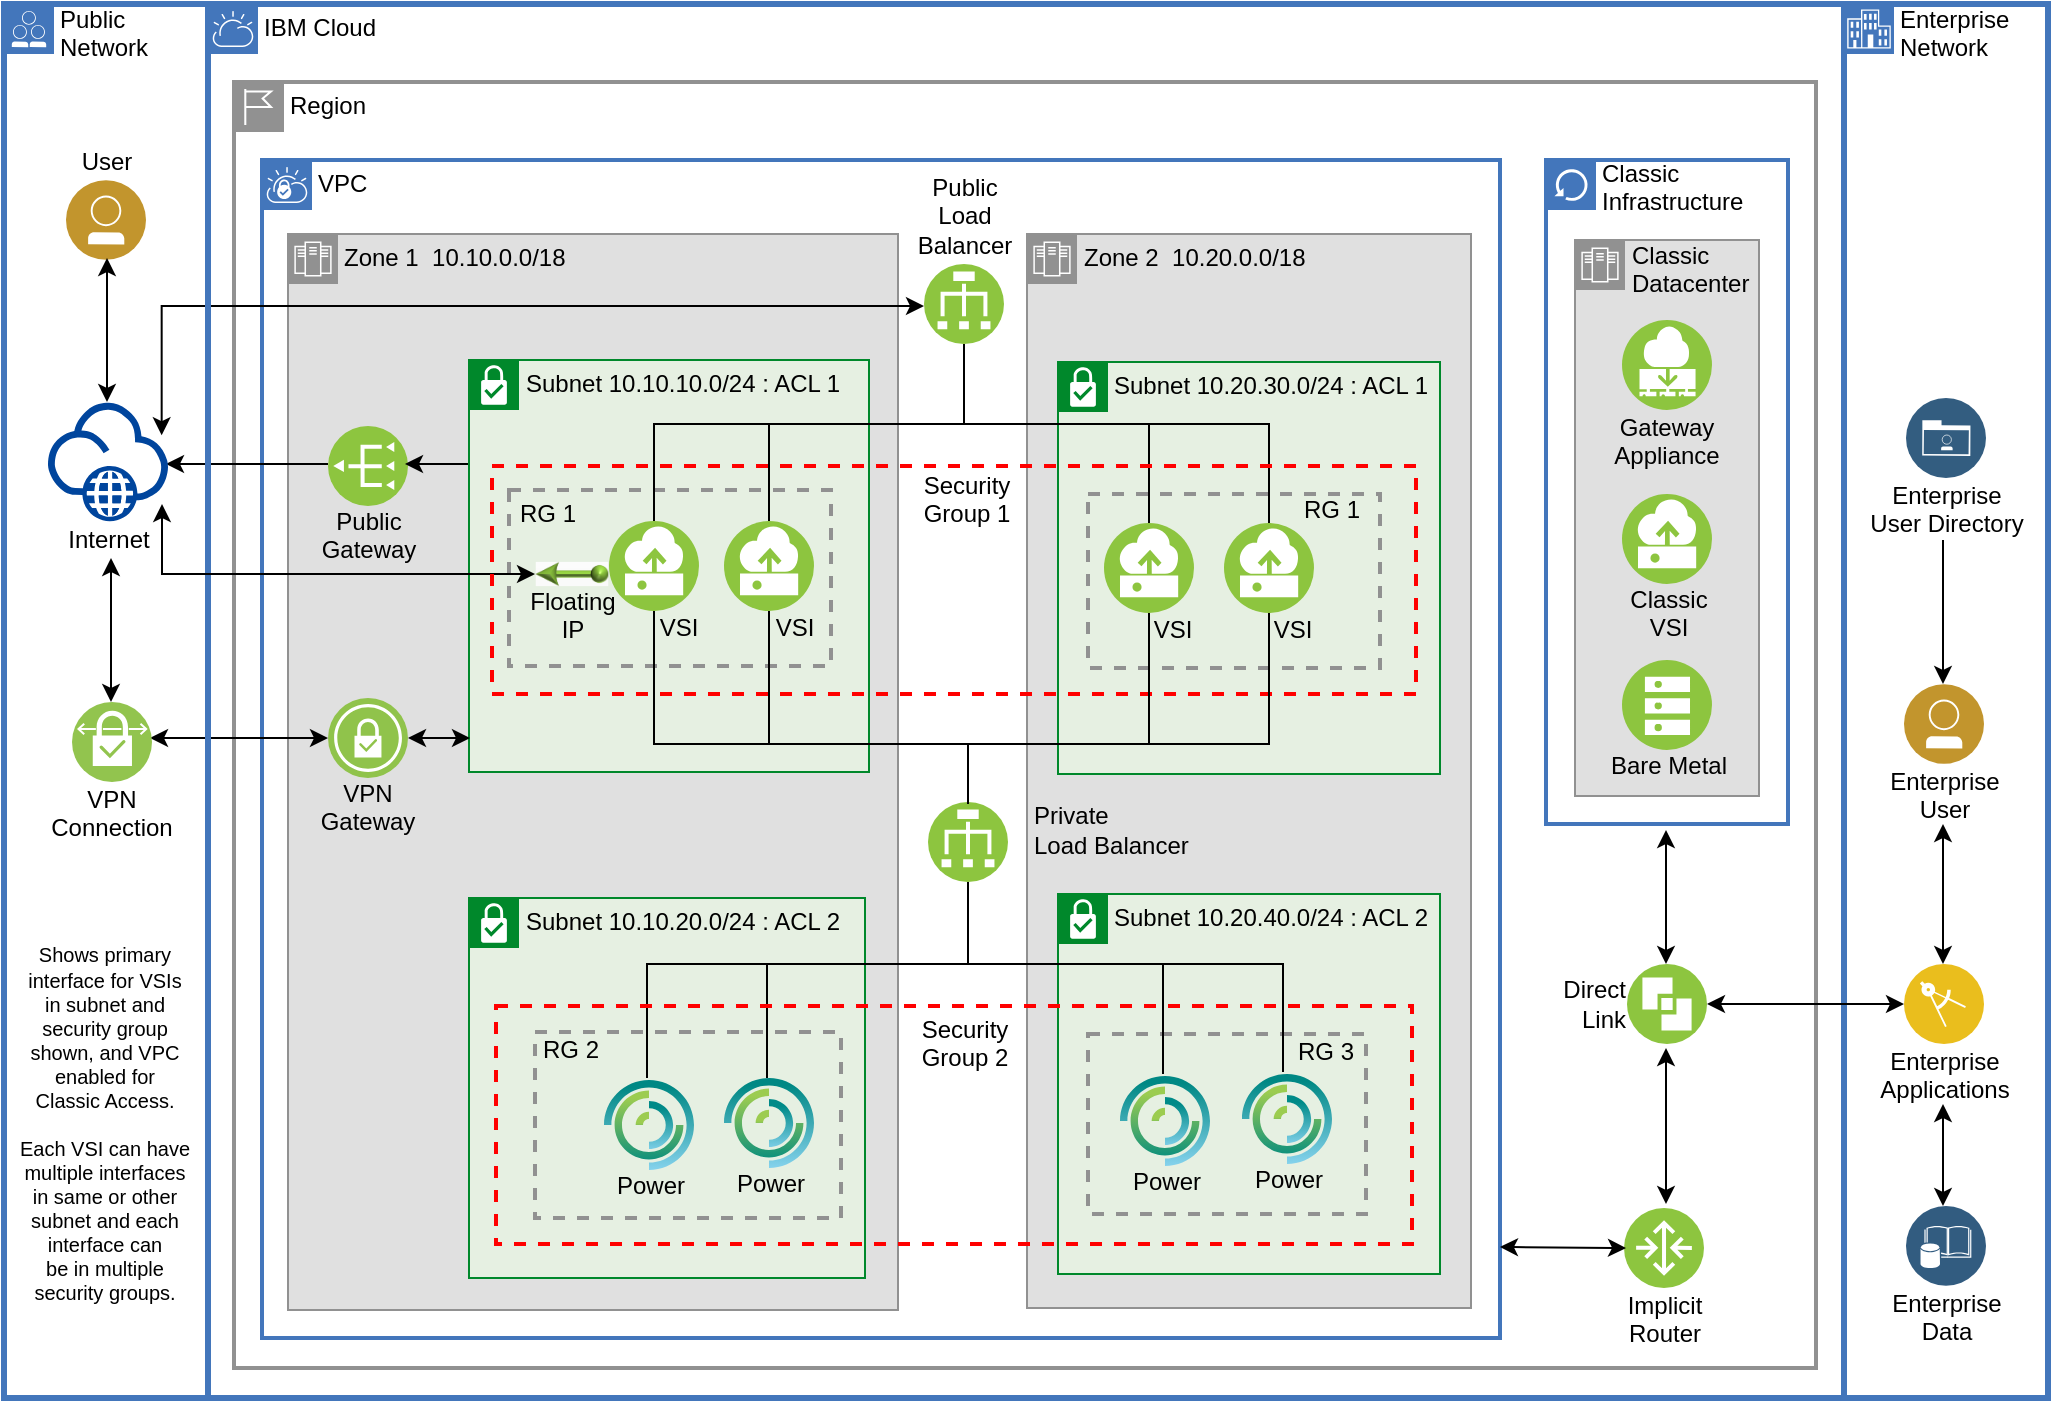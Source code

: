 <mxfile version="12.6.5" type="device"><diagram id="gla63Dk0FSsQ5Y3dld1r" name="Page-1"><mxGraphModel dx="786" dy="-337" grid="1" gridSize="10" guides="1" tooltips="1" connect="1" arrows="1" fold="1" page="1" pageScale="1" pageWidth="1169" pageHeight="827" math="0" shadow="0"><root><mxCell id="0"/><mxCell id="1" parent="0"/><mxCell id="bTNue8S2Y31426Qi5J3i-1" value="IBM Cloud" style="shape=mxgraph.ibm.box;prType=cloud;fontStyle=0;verticalAlign=top;align=left;spacingLeft=32;spacingTop=4;fillColor=none;rounded=0;whiteSpace=wrap;html=1;strokeColor=#4376BB;strokeWidth=3;dashed=0;container=1;spacing=-4;collapsible=0;" parent="1" vertex="1"><mxGeometry x="190" y="910" width="818" height="697" as="geometry"/></mxCell><mxCell id="bTNue8S2Y31426Qi5J3i-2" value="Region" style="shape=mxgraph.ibm.box;prType=region;fontStyle=0;verticalAlign=top;align=left;spacingLeft=32;spacingTop=4;fillColor=none;rounded=0;whiteSpace=wrap;html=1;strokeColor=#919191;strokeWidth=2;dashed=0;container=1;spacing=-4;collapsible=0;" parent="bTNue8S2Y31426Qi5J3i-1" vertex="1"><mxGeometry x="13" y="39" width="791" height="643" as="geometry"/></mxCell><mxCell id="C-B6inx4KxPN2ot2ONpx-19" value="Classic Infrastructure" style="shape=mxgraph.ibm.box;prType=classic;fontStyle=0;verticalAlign=top;align=left;spacingLeft=32;spacingTop=-1;fillColor=none;rounded=0;whiteSpace=wrap;html=1;strokeColor=#4376BB;strokeWidth=2;dashed=0;container=1;spacing=-4;collapsible=0;labelBackgroundColor=none;fontColor=#000000;" parent="bTNue8S2Y31426Qi5J3i-2" vertex="1"><mxGeometry x="656" y="39" width="121" height="332" as="geometry"/></mxCell><mxCell id="C-B6inx4KxPN2ot2ONpx-20" value="Classic Datacenter" style="shape=mxgraph.ibm.box;prType=zone;fontStyle=0;verticalAlign=top;align=left;spacingLeft=32;spacingTop=0;fillColor=#E0E0E0;rounded=0;whiteSpace=wrap;html=1;strokeColor=#919191;strokeWidth=1;dashed=0;container=1;spacing=-4;collapsible=0;labelBackgroundColor=none;fontColor=#000000;" parent="C-B6inx4KxPN2ot2ONpx-19" vertex="1"><mxGeometry x="14.5" y="40" width="92" height="278" as="geometry"/></mxCell><mxCell id="C-B6inx4KxPN2ot2ONpx-21" value="&lt;div&gt;Classic&lt;/div&gt;&lt;div&gt;VSI&lt;/div&gt;" style="aspect=fixed;perimeter=ellipsePerimeter;html=1;align=center;shadow=0;dashed=0;image;image=img/lib/ibm/vpc/Instance.svg;dashPattern=1 1;fontColor=#000000;fontSize=12;labelPosition=center;verticalLabelPosition=bottom;verticalAlign=top;imageBackground=none;labelBackgroundColor=none;spacingTop=-6;" parent="C-B6inx4KxPN2ot2ONpx-20" vertex="1"><mxGeometry x="23.5" y="127" width="45" height="45" as="geometry"/></mxCell><mxCell id="C-B6inx4KxPN2ot2ONpx-22" value="Bare Metal" style="aspect=fixed;perimeter=ellipsePerimeter;html=1;align=center;shadow=0;dashed=0;image;image=img/lib/ibm/vpc/BareMetalServer.svg;dashPattern=1 1;fontColor=#000000;fontSize=12;labelPosition=center;verticalLabelPosition=bottom;verticalAlign=top;imageBackground=none;labelBackgroundColor=none;spacingTop=-6;" parent="C-B6inx4KxPN2ot2ONpx-20" vertex="1"><mxGeometry x="23.5" y="210" width="45" height="45" as="geometry"/></mxCell><mxCell id="C-B6inx4KxPN2ot2ONpx-23" value="Gateway&#xA;Appliance&#xA;" style="shape=image;verticalLabelPosition=bottom;labelBackgroundColor=none;verticalAlign=top;aspect=fixed;imageAspect=0;image=img/lib/ibm/vpc/GatewayAppliance.svg;labelPosition=center;align=center;spacingTop=-5;" parent="C-B6inx4KxPN2ot2ONpx-20" vertex="1"><mxGeometry x="23.5" y="40" width="45" height="45" as="geometry"/></mxCell><mxCell id="bTNue8S2Y31426Qi5J3i-3" value="VPC" style="shape=mxgraph.ibm.box;prType=vpc;fontStyle=0;verticalAlign=top;align=left;spacingLeft=32;spacingTop=4;fillColor=none;rounded=0;whiteSpace=wrap;html=1;strokeColor=#4376BB;strokeWidth=2;dashed=0;container=1;spacing=-4;collapsible=0;" parent="bTNue8S2Y31426Qi5J3i-2" vertex="1"><mxGeometry x="14" y="39" width="619" height="589" as="geometry"/></mxCell><mxCell id="bTNue8S2Y31426Qi5J3i-5" value="Zone 2&amp;nbsp; 10.20.0.0/18" style="shape=mxgraph.ibm.box;prType=zone;fontStyle=0;verticalAlign=top;align=left;spacingLeft=32;spacingTop=4;fillColor=#E0E0E0;rounded=0;whiteSpace=wrap;html=1;strokeColor=#919191;strokeWidth=1;dashed=0;container=1;spacing=-4;collapsible=0;" parent="bTNue8S2Y31426Qi5J3i-3" vertex="1"><mxGeometry x="382.5" y="37" width="222" height="537" as="geometry"/></mxCell><mxCell id="bTNue8S2Y31426Qi5J3i-9" value="Subnet 10.20.40.0/24 : ACL 2" style="shape=mxgraph.ibm.box;prType=subnet;fontStyle=0;verticalAlign=top;align=left;spacingLeft=32;spacingTop=4;fillColor=#E6F0E2;rounded=0;whiteSpace=wrap;html=1;strokeColor=#00882B;strokeWidth=1;dashed=0;container=1;spacing=-4;collapsible=0;" parent="bTNue8S2Y31426Qi5J3i-5" vertex="1"><mxGeometry x="15.5" y="330" width="191" height="190" as="geometry"/></mxCell><mxCell id="C-B6inx4KxPN2ot2ONpx-112" value="&lt;div&gt;RG 3&lt;/div&gt;" style="fontStyle=0;verticalAlign=top;align=center;spacingTop=-5;fillColor=none;rounded=0;whiteSpace=wrap;html=1;strokeColor=#919191;strokeWidth=2;dashed=1;container=1;collapsible=0;spacingLeft=99;" parent="bTNue8S2Y31426Qi5J3i-9" vertex="1"><mxGeometry x="15" y="70" width="139" height="90" as="geometry"/></mxCell><mxCell id="bTNue8S2Y31426Qi5J3i-8" value="Subnet 10.20.30.0/24 : ACL 1" style="shape=mxgraph.ibm.box;prType=subnet;fontStyle=0;verticalAlign=top;align=left;spacingLeft=32;spacingTop=4;fillColor=#E6F0E2;rounded=0;whiteSpace=wrap;html=1;strokeColor=#00882B;strokeWidth=1;dashed=0;container=1;spacing=-4;collapsible=0;" parent="bTNue8S2Y31426Qi5J3i-5" vertex="1"><mxGeometry x="15.5" y="64" width="191" height="206" as="geometry"/></mxCell><mxCell id="C-B6inx4KxPN2ot2ONpx-5" value="VSI" style="aspect=fixed;perimeter=ellipsePerimeter;html=1;align=center;shadow=0;dashed=0;image;image=img/lib/ibm/vpc/Instance.svg;dashPattern=1 1;fontColor=#000000;fontSize=12;labelPosition=center;verticalLabelPosition=bottom;verticalAlign=top;imageBackground=none;labelBackgroundColor=none;spacingTop=-6;spacingLeft=23;" parent="bTNue8S2Y31426Qi5J3i-8" vertex="1"><mxGeometry x="23" y="80.5" width="45" height="45" as="geometry"/></mxCell><mxCell id="C-B6inx4KxPN2ot2ONpx-6" value="VSI" style="aspect=fixed;perimeter=ellipsePerimeter;html=1;align=center;shadow=0;dashed=0;image;image=img/lib/ibm/vpc/Instance.svg;dashPattern=1 1;fontColor=#000000;fontSize=12;labelPosition=center;verticalLabelPosition=bottom;verticalAlign=top;imageBackground=none;labelBackgroundColor=none;spacingTop=-6;spacingLeft=23;" parent="bTNue8S2Y31426Qi5J3i-8" vertex="1"><mxGeometry x="83" y="80.5" width="45" height="45" as="geometry"/></mxCell><mxCell id="C-B6inx4KxPN2ot2ONpx-110" value="RG 1" style="fontStyle=0;verticalAlign=top;align=center;spacingTop=-6;fillColor=none;rounded=0;whiteSpace=wrap;html=1;strokeColor=#919191;strokeWidth=2;dashed=1;container=1;collapsible=0;spacingLeft=98;spacingBottom=0;" parent="bTNue8S2Y31426Qi5J3i-8" vertex="1"><mxGeometry x="15" y="66" width="146" height="87" as="geometry"/></mxCell><mxCell id="C-B6inx4KxPN2ot2ONpx-17" value="&lt;div&gt;Public &lt;br&gt;&lt;/div&gt;&lt;div&gt;Load &lt;br&gt;&lt;/div&gt;&lt;div&gt;Balancer&lt;/div&gt;" style="aspect=fixed;perimeter=ellipsePerimeter;html=1;align=center;shadow=0;dashed=0;image;image=img/lib/ibm/vpc/LoadBalancer.svg;labelPosition=center;verticalLabelPosition=top;verticalAlign=bottom;fontSize=12;spacingLeft=-1;labelBackgroundColor=none;" parent="bTNue8S2Y31426Qi5J3i-3" vertex="1"><mxGeometry x="331" y="52" width="40" height="40" as="geometry"/></mxCell><mxCell id="C-B6inx4KxPN2ot2ONpx-18" value="&lt;div&gt;Private &lt;br&gt;&lt;/div&gt;&lt;div&gt;Load Balancer&lt;/div&gt;" style="aspect=fixed;perimeter=ellipsePerimeter;html=1;align=left;shadow=0;dashed=0;image;image=img/lib/ibm/vpc/LoadBalancer.svg;labelPosition=right;verticalLabelPosition=middle;verticalAlign=middle;fontSize=12;spacingBottom=22;spacingTop=9;labelBackgroundColor=none;spacingLeft=11;" parent="bTNue8S2Y31426Qi5J3i-3" vertex="1"><mxGeometry x="333" y="321" width="40" height="40" as="geometry"/></mxCell><mxCell id="bTNue8S2Y31426Qi5J3i-4" value="Zone 1&amp;nbsp; 10.10.0.0/18" style="shape=mxgraph.ibm.box;prType=zone;fontStyle=0;verticalAlign=top;align=left;spacingLeft=32;spacingTop=4;fillColor=#E0E0E0;rounded=0;whiteSpace=wrap;html=1;strokeColor=#919191;strokeWidth=1;dashed=0;container=1;spacing=-4;collapsible=0;" parent="bTNue8S2Y31426Qi5J3i-3" vertex="1"><mxGeometry x="13" y="37" width="305" height="538" as="geometry"/></mxCell><mxCell id="bTNue8S2Y31426Qi5J3i-7" value="Subnet 10.10.20.0/24 : ACL 2" style="shape=mxgraph.ibm.box;prType=subnet;fontStyle=0;verticalAlign=top;align=left;spacingLeft=32;spacingTop=4;fillColor=#E6F0E2;rounded=0;whiteSpace=wrap;html=1;strokeColor=#00882B;strokeWidth=1;dashed=0;container=1;spacing=-4;collapsible=0;" parent="bTNue8S2Y31426Qi5J3i-4" vertex="1"><mxGeometry x="90.5" y="332" width="198" height="190" as="geometry"/></mxCell><mxCell id="C-B6inx4KxPN2ot2ONpx-111" value="RG 2" style="fontStyle=0;verticalAlign=top;align=center;spacingTop=-5;fillColor=none;rounded=0;whiteSpace=wrap;html=1;strokeColor=#919191;strokeWidth=2;dashed=1;container=1;collapsible=0;spacingLeft=-118;" parent="bTNue8S2Y31426Qi5J3i-7" vertex="1"><mxGeometry x="33" y="67" width="153" height="93" as="geometry"/></mxCell><mxCell id="C-B6inx4KxPN2ot2ONpx-9" value="&lt;div&gt;Public &lt;br&gt;&lt;/div&gt;&lt;div&gt;Gateway&lt;/div&gt;" style="aspect=fixed;perimeter=ellipsePerimeter;html=1;align=center;shadow=0;dashed=0;image;image=img/lib/ibm/vpc/PublicGateway.svg;fontColor=#000000;labelPosition=center;verticalLabelPosition=bottom;verticalAlign=top;fontSize=12;flipH=1;labelBackgroundColor=none;spacingTop=-6;" parent="bTNue8S2Y31426Qi5J3i-4" vertex="1"><mxGeometry x="20" y="96" width="40" height="40" as="geometry"/></mxCell><mxCell id="C-B6inx4KxPN2ot2ONpx-16" value="VPN &#xA;Gateway" style="shape=image;verticalLabelPosition=bottom;verticalAlign=top;aspect=fixed;image=img/lib/ibm/vpc/VPNGateway.svg;fontColor=#000000;labelPosition=center;align=center;fontSize=12;spacingTop=-6;" parent="bTNue8S2Y31426Qi5J3i-4" vertex="1"><mxGeometry x="20" y="232" width="40" height="40" as="geometry"/></mxCell><mxCell id="bTNue8S2Y31426Qi5J3i-6" value="Subnet 10.10.10.0/24 : ACL 1" style="shape=mxgraph.ibm.box;prType=subnet;fontStyle=0;verticalAlign=top;align=left;spacingLeft=32;spacingTop=4;fillColor=#E6F0E2;rounded=0;whiteSpace=wrap;html=1;strokeColor=#00882B;strokeWidth=1;dashed=0;container=1;spacing=-4;collapsible=0;" parent="bTNue8S2Y31426Qi5J3i-4" vertex="1"><mxGeometry x="90.5" y="63" width="200" height="206" as="geometry"/></mxCell><mxCell id="C-B6inx4KxPN2ot2ONpx-7" value="VSI" style="aspect=fixed;perimeter=ellipsePerimeter;html=1;align=center;shadow=0;dashed=0;image;image=img/lib/ibm/vpc/Instance.svg;dashPattern=1 1;fontColor=#000000;fontSize=12;labelPosition=center;verticalLabelPosition=bottom;verticalAlign=top;imageBackground=none;labelBackgroundColor=none;spacingTop=-6;spacingLeft=23;" parent="bTNue8S2Y31426Qi5J3i-6" vertex="1"><mxGeometry x="70" y="80.5" width="45" height="45" as="geometry"/></mxCell><mxCell id="C-B6inx4KxPN2ot2ONpx-8" value="VSI" style="aspect=fixed;perimeter=ellipsePerimeter;html=1;align=center;shadow=0;dashed=0;image;image=img/lib/ibm/vpc/Instance.svg;dashPattern=1 1;fontColor=#000000;fontSize=12;labelPosition=center;verticalLabelPosition=bottom;verticalAlign=top;imageBackground=none;labelBackgroundColor=none;spacingTop=-6;spacingLeft=24;" parent="bTNue8S2Y31426Qi5J3i-6" vertex="1"><mxGeometry x="127.5" y="80.5" width="45" height="45" as="geometry"/></mxCell><mxCell id="C-B6inx4KxPN2ot2ONpx-24" value="&lt;div&gt;Floating &lt;br&gt;&lt;/div&gt;&lt;div&gt;IP&lt;/div&gt;" style="aspect=fixed;perimeter=ellipsePerimeter;html=1;align=center;shadow=0;dashed=0;image;image=img/lib/ibm/vpc/FloatingIP.svg;fontColor=#000000;labelPosition=center;verticalLabelPosition=bottom;verticalAlign=top;fontSize=12;spacingLeft=-1;spacingTop=-19;spacingBottom=-20;rotation=0;textDirection=rtl;flipH=0;flipV=1;direction=west;labelBackgroundColor=none;" parent="bTNue8S2Y31426Qi5J3i-6" vertex="1"><mxGeometry x="33" y="88.5" width="37" height="37" as="geometry"/></mxCell><mxCell id="C-B6inx4KxPN2ot2ONpx-50" value="" style="html=1;labelBackgroundColor=#ffffff;endArrow=classic;endFill=1;endSize=6;jettySize=auto;orthogonalLoop=1;strokeWidth=1;fontSize=14;" parent="bTNue8S2Y31426Qi5J3i-6" edge="1"><mxGeometry width="60" height="60" relative="1" as="geometry"><mxPoint x="-0.5" y="52" as="sourcePoint"/><mxPoint x="-32" y="52" as="targetPoint"/></mxGeometry></mxCell><mxCell id="C-B6inx4KxPN2ot2ONpx-107" value="RG 1" style="fontStyle=0;verticalAlign=top;align=center;spacingTop=-2;fillColor=none;rounded=0;whiteSpace=wrap;html=1;strokeColor=#919191;strokeWidth=2;dashed=1;container=1;collapsible=0;spacingLeft=-123;" parent="bTNue8S2Y31426Qi5J3i-6" vertex="1"><mxGeometry x="20" y="65" width="161" height="88" as="geometry"/></mxCell><mxCell id="C-B6inx4KxPN2ot2ONpx-52" value="" style="html=1;labelBackgroundColor=#ffffff;startArrow=classic;startFill=1;startSize=6;endArrow=classic;endFill=1;endSize=6;jettySize=auto;orthogonalLoop=1;strokeWidth=1;fontSize=14;" parent="bTNue8S2Y31426Qi5J3i-4" edge="1"><mxGeometry width="60" height="60" relative="1" as="geometry"><mxPoint x="60" y="252" as="sourcePoint"/><mxPoint x="91" y="252" as="targetPoint"/></mxGeometry></mxCell><mxCell id="C-B6inx4KxPN2ot2ONpx-56" value="" style="edgeStyle=elbowEdgeStyle;rounded=0;elbow=vertical;html=1;labelBackgroundColor=#ffffff;startArrow=classic;startFill=1;startSize=6;endArrow=classic;endFill=1;endSize=6;jettySize=auto;orthogonalLoop=1;strokeWidth=1;fontSize=14;exitX=1;exitY=0.25;exitDx=0;exitDy=0;" parent="bTNue8S2Y31426Qi5J3i-4" source="C-B6inx4KxPN2ot2ONpx-31" edge="1"><mxGeometry width="60" height="60" relative="1" as="geometry"><mxPoint x="260" y="96" as="sourcePoint"/><mxPoint x="318" y="36" as="targetPoint"/><Array as="points"><mxPoint x="130" y="36"/></Array></mxGeometry></mxCell><mxCell id="C-B6inx4KxPN2ot2ONpx-51" value="" style="html=1;labelBackgroundColor=#ffffff;endArrow=classic;endFill=1;endSize=6;jettySize=auto;orthogonalLoop=1;strokeWidth=1;fontSize=14;" parent="bTNue8S2Y31426Qi5J3i-3" edge="1"><mxGeometry width="60" height="60" relative="1" as="geometry"><mxPoint x="33" y="152" as="sourcePoint"/><mxPoint x="-48" y="152" as="targetPoint"/></mxGeometry></mxCell><mxCell id="C-B6inx4KxPN2ot2ONpx-53" value="" style="html=1;labelBackgroundColor=#ffffff;startArrow=classic;startFill=1;startSize=6;endArrow=classic;endFill=1;endSize=6;jettySize=auto;orthogonalLoop=1;strokeWidth=1;fontSize=14;" parent="bTNue8S2Y31426Qi5J3i-3" edge="1"><mxGeometry width="60" height="60" relative="1" as="geometry"><mxPoint x="-56" y="289" as="sourcePoint"/><mxPoint x="33" y="289" as="targetPoint"/></mxGeometry></mxCell><mxCell id="C-B6inx4KxPN2ot2ONpx-96" style="edgeStyle=orthogonalEdgeStyle;rounded=0;orthogonalLoop=1;jettySize=auto;html=1;exitX=0.5;exitY=0;exitDx=0;exitDy=0;endArrow=none;endFill=0;fontColor=#000000;" parent="bTNue8S2Y31426Qi5J3i-3" source="C-B6inx4KxPN2ot2ONpx-7" target="C-B6inx4KxPN2ot2ONpx-17" edge="1"><mxGeometry relative="1" as="geometry"><Array as="points"><mxPoint x="196" y="132"/><mxPoint x="351" y="132"/></Array></mxGeometry></mxCell><mxCell id="C-B6inx4KxPN2ot2ONpx-97" style="edgeStyle=orthogonalEdgeStyle;rounded=0;orthogonalLoop=1;jettySize=auto;html=1;exitX=0.5;exitY=0;exitDx=0;exitDy=0;entryX=0.5;entryY=1;entryDx=0;entryDy=0;endArrow=none;endFill=0;fontColor=#000000;" parent="bTNue8S2Y31426Qi5J3i-3" source="C-B6inx4KxPN2ot2ONpx-6" target="C-B6inx4KxPN2ot2ONpx-17" edge="1"><mxGeometry relative="1" as="geometry"><Array as="points"><mxPoint x="504" y="132"/><mxPoint x="351" y="132"/></Array></mxGeometry></mxCell><mxCell id="C-B6inx4KxPN2ot2ONpx-100" value="" style="edgeStyle=orthogonalEdgeStyle;rounded=0;orthogonalLoop=1;jettySize=auto;html=1;endArrow=none;endFill=0;fontColor=#000000;entryX=0.5;entryY=1;entryDx=0;entryDy=0;" parent="bTNue8S2Y31426Qi5J3i-3" source="C-B6inx4KxPN2ot2ONpx-8" target="C-B6inx4KxPN2ot2ONpx-17" edge="1"><mxGeometry relative="1" as="geometry"><mxPoint x="253.5" y="130" as="targetPoint"/><Array as="points"><mxPoint x="254" y="132"/><mxPoint x="351" y="132"/></Array></mxGeometry></mxCell><mxCell id="C-B6inx4KxPN2ot2ONpx-101" style="edgeStyle=orthogonalEdgeStyle;rounded=0;orthogonalLoop=1;jettySize=auto;html=1;exitX=0.5;exitY=0;exitDx=0;exitDy=0;endArrow=none;endFill=0;fontColor=#000000;" parent="bTNue8S2Y31426Qi5J3i-3" source="C-B6inx4KxPN2ot2ONpx-5" target="C-B6inx4KxPN2ot2ONpx-17" edge="1"><mxGeometry relative="1" as="geometry"><Array as="points"><mxPoint x="444" y="132"/><mxPoint x="351" y="132"/></Array></mxGeometry></mxCell><mxCell id="C-B6inx4KxPN2ot2ONpx-102" style="edgeStyle=orthogonalEdgeStyle;rounded=0;orthogonalLoop=1;jettySize=auto;html=1;exitX=0.5;exitY=0;exitDx=0;exitDy=0;endArrow=none;endFill=0;fontColor=#000000;" parent="bTNue8S2Y31426Qi5J3i-3" target="C-B6inx4KxPN2ot2ONpx-18" edge="1"><mxGeometry relative="1" as="geometry"><Array as="points"><mxPoint x="193" y="402"/><mxPoint x="353" y="402"/></Array><mxPoint x="192.5" y="459" as="sourcePoint"/></mxGeometry></mxCell><mxCell id="C-B6inx4KxPN2ot2ONpx-105" value="" style="edgeStyle=orthogonalEdgeStyle;rounded=0;orthogonalLoop=1;jettySize=auto;html=1;endArrow=none;endFill=0;fontColor=#000000;entryX=0.5;entryY=1;entryDx=0;entryDy=0;" parent="bTNue8S2Y31426Qi5J3i-3" target="C-B6inx4KxPN2ot2ONpx-18" edge="1"><mxGeometry relative="1" as="geometry"><mxPoint x="345.5" y="447" as="targetPoint"/><Array as="points"><mxPoint x="253" y="402"/><mxPoint x="353" y="402"/></Array><mxPoint x="252.5" y="459" as="sourcePoint"/></mxGeometry></mxCell><mxCell id="C-B6inx4KxPN2ot2ONpx-106" style="edgeStyle=orthogonalEdgeStyle;rounded=0;orthogonalLoop=1;jettySize=auto;html=1;exitX=0.5;exitY=0;exitDx=0;exitDy=0;entryX=0.5;entryY=1;entryDx=0;entryDy=0;endArrow=none;endFill=0;fontColor=#000000;" parent="bTNue8S2Y31426Qi5J3i-3" target="C-B6inx4KxPN2ot2ONpx-18" edge="1"><mxGeometry relative="1" as="geometry"><Array as="points"><mxPoint x="451" y="402"/><mxPoint x="353" y="402"/></Array><mxPoint x="450.5" y="457" as="sourcePoint"/></mxGeometry></mxCell><mxCell id="C-B6inx4KxPN2ot2ONpx-115" style="edgeStyle=orthogonalEdgeStyle;rounded=0;orthogonalLoop=1;jettySize=auto;html=1;exitX=0.5;exitY=1;exitDx=0;exitDy=0;entryX=0.5;entryY=0;entryDx=0;entryDy=0;endArrow=none;endFill=0;fontColor=#000000;" parent="bTNue8S2Y31426Qi5J3i-3" source="C-B6inx4KxPN2ot2ONpx-7" target="C-B6inx4KxPN2ot2ONpx-18" edge="1"><mxGeometry relative="1" as="geometry"><Array as="points"><mxPoint x="196" y="292"/><mxPoint x="353" y="292"/></Array></mxGeometry></mxCell><mxCell id="C-B6inx4KxPN2ot2ONpx-25" value="&lt;div&gt;Direct &lt;br&gt;&lt;/div&gt;&lt;div&gt;Link&lt;/div&gt;" style="aspect=fixed;perimeter=ellipsePerimeter;html=1;align=right;shadow=0;dashed=0;image;image=img/lib/ibm/vpc/DirectLink.svg;fontSize=12;labelPosition=left;verticalLabelPosition=middle;verticalAlign=middle;" parent="bTNue8S2Y31426Qi5J3i-2" vertex="1"><mxGeometry x="696.5" y="441" width="40" height="40" as="geometry"/></mxCell><mxCell id="C-B6inx4KxPN2ot2ONpx-28" value="&lt;div&gt;Implicit &lt;br&gt;&lt;/div&gt;&lt;div&gt;Router&lt;/div&gt;" style="aspect=fixed;perimeter=ellipsePerimeter;html=1;align=center;shadow=0;dashed=0;image;image=img/lib/ibm/vpc/Router.svg;spacingTop=-5;" parent="bTNue8S2Y31426Qi5J3i-2" vertex="1"><mxGeometry x="695" y="563" width="40" height="40" as="geometry"/></mxCell><mxCell id="C-B6inx4KxPN2ot2ONpx-63" value="" style="html=1;labelBackgroundColor=#ffffff;startArrow=classic;startFill=1;startSize=6;endArrow=classic;endFill=1;endSize=6;jettySize=auto;orthogonalLoop=1;strokeWidth=1;fontSize=14;" parent="bTNue8S2Y31426Qi5J3i-2" edge="1"><mxGeometry width="60" height="60" relative="1" as="geometry"><mxPoint x="716" y="441" as="sourcePoint"/><mxPoint x="716" y="374" as="targetPoint"/></mxGeometry></mxCell><mxCell id="C-B6inx4KxPN2ot2ONpx-65" value="" style="html=1;labelBackgroundColor=#ffffff;startArrow=classic;startFill=1;startSize=6;endArrow=classic;endFill=1;endSize=6;jettySize=auto;orthogonalLoop=1;strokeWidth=1;fontSize=14;" parent="bTNue8S2Y31426Qi5J3i-2" edge="1"><mxGeometry width="60" height="60" relative="1" as="geometry"><mxPoint x="716" y="561" as="sourcePoint"/><mxPoint x="716" y="483" as="targetPoint"/></mxGeometry></mxCell><mxCell id="C-B6inx4KxPN2ot2ONpx-93" value="" style="html=1;labelBackgroundColor=#ffffff;startArrow=classic;startFill=1;startSize=6;endArrow=classic;endFill=1;endSize=6;jettySize=auto;orthogonalLoop=1;strokeWidth=1;fontSize=14;exitX=1;exitY=0.5;exitDx=0;exitDy=0;" parent="bTNue8S2Y31426Qi5J3i-2" edge="1"><mxGeometry width="60" height="60" relative="1" as="geometry"><mxPoint x="633" y="582.5" as="sourcePoint"/><mxPoint x="696" y="583" as="targetPoint"/></mxGeometry></mxCell><mxCell id="C-B6inx4KxPN2ot2ONpx-40" value="&lt;div&gt;Public&lt;/div&gt;&lt;div&gt; Network&lt;/div&gt;" style="shape=mxgraph.ibm.box;prType=public;fontStyle=0;verticalAlign=top;align=left;spacingLeft=32;spacingTop=0;fillColor=none;rounded=0;whiteSpace=wrap;html=1;strokeColor=#4376BB;strokeWidth=3;dashed=0;container=1;spacing=-4;collapsible=0;labelBackgroundColor=none;fontColor=#000000;" parent="1" vertex="1"><mxGeometry x="88" y="910" width="102" height="697" as="geometry"/></mxCell><mxCell id="C-B6inx4KxPN2ot2ONpx-39" value="VPN&#xA;Connection&#xA;" style="shape=image;verticalLabelPosition=bottom;verticalAlign=top;aspect=fixed;image=img/lib/ibm/vpc/VPNConnection.svg;fontColor=#000000;labelPosition=center;align=center;fontSize=12;spacingTop=-5;" parent="C-B6inx4KxPN2ot2ONpx-40" vertex="1"><mxGeometry x="34" y="349" width="40" height="40" as="geometry"/></mxCell><mxCell id="C-B6inx4KxPN2ot2ONpx-36" value="User" style="aspect=fixed;perimeter=ellipsePerimeter;html=1;align=center;shadow=0;dashed=0;image;image=img/lib/ibm/users/user.svg;spacingTop=-5;labelPosition=center;verticalLabelPosition=top;verticalAlign=bottom;" parent="C-B6inx4KxPN2ot2ONpx-40" vertex="1"><mxGeometry x="31" y="88" width="40" height="40" as="geometry"/></mxCell><mxCell id="C-B6inx4KxPN2ot2ONpx-31" value="Internet" style="aspect=fixed;perimeter=ellipsePerimeter;html=1;align=center;shadow=0;dashed=0;image;image=img/lib/ibm/vpc/Internet.svg;labelPosition=center;verticalLabelPosition=bottom;verticalAlign=top;fontSize=12;spacingTop=-5;" parent="C-B6inx4KxPN2ot2ONpx-40" vertex="1"><mxGeometry x="22" y="199" width="60" height="60" as="geometry"/></mxCell><mxCell id="C-B6inx4KxPN2ot2ONpx-46" value="&lt;font style=&quot;font-size: 10px&quot;&gt;Shows primary &lt;br&gt;&lt;/font&gt;&lt;div style=&quot;font-size: 10px&quot;&gt;&lt;font style=&quot;font-size: 10px&quot;&gt;interface for VSIs &lt;br&gt;&lt;/font&gt;&lt;/div&gt;&lt;div style=&quot;font-size: 10px&quot;&gt;&lt;font style=&quot;font-size: 10px&quot;&gt;in subnet and &lt;br&gt;&lt;/font&gt;&lt;/div&gt;&lt;div style=&quot;font-size: 10px&quot;&gt;&lt;font style=&quot;font-size: 10px&quot;&gt;security group &lt;br&gt;&lt;/font&gt;&lt;/div&gt;&lt;div style=&quot;font-size: 10px&quot;&gt;&lt;font style=&quot;font-size: 10px&quot;&gt;shown, and VPC &lt;br&gt;&lt;/font&gt;&lt;/div&gt;&lt;div style=&quot;font-size: 10px&quot;&gt;&lt;font style=&quot;font-size: 10px&quot;&gt;enabled for &lt;br&gt;&lt;/font&gt;&lt;/div&gt;&lt;div style=&quot;font-size: 10px&quot;&gt;&lt;font style=&quot;font-size: 10px&quot;&gt;Classic Access.&lt;br&gt;&lt;/font&gt;&lt;/div&gt;&lt;div style=&quot;font-size: 10px&quot;&gt;&lt;font style=&quot;font-size: 10px&quot;&gt;&lt;br&gt;&lt;/font&gt;&lt;/div&gt;&lt;div style=&quot;font-size: 10px&quot;&gt;&lt;font style=&quot;font-size: 10px&quot;&gt;Each VSI can have&lt;/font&gt;&lt;/div&gt;&lt;div style=&quot;font-size: 10px&quot;&gt;&lt;font style=&quot;font-size: 10px&quot;&gt;multiple interfaces&lt;br&gt;&lt;/font&gt;&lt;/div&gt;&lt;div style=&quot;font-size: 10px&quot;&gt;&lt;font style=&quot;font-size: 10px&quot;&gt;in &lt;/font&gt;&lt;font style=&quot;font-size: 10px&quot;&gt;same or other &lt;br&gt;&lt;/font&gt;&lt;/div&gt;&lt;div style=&quot;font-size: 10px&quot;&gt;&lt;font style=&quot;font-size: 10px&quot;&gt;subnet and each &lt;br&gt;&lt;/font&gt;&lt;/div&gt;&lt;div style=&quot;font-size: 10px&quot;&gt;&lt;font style=&quot;font-size: 10px&quot;&gt;interface can&lt;/font&gt;&lt;/div&gt;&lt;div style=&quot;font-size: 10px&quot;&gt;&lt;font style=&quot;font-size: 10px&quot;&gt;be in multiple &lt;br&gt;&lt;/font&gt;&lt;/div&gt;&lt;div style=&quot;font-size: 10px&quot;&gt;&lt;font style=&quot;font-size: 10px&quot;&gt;security &lt;/font&gt;&lt;font style=&quot;font-size: 10px&quot;&gt;groups.&lt;/font&gt;&lt;/div&gt;&lt;div style=&quot;font-size: 10px&quot;&gt;&lt;font style=&quot;font-size: 10px&quot;&gt;&amp;nbsp; &lt;/font&gt;&lt;/div&gt;" style="text;html=1;resizable=0;autosize=1;align=center;verticalAlign=middle;points=[];fillColor=none;strokeColor=none;rounded=0;labelBackgroundColor=none;fontColor=#000000;" parent="C-B6inx4KxPN2ot2ONpx-40" vertex="1"><mxGeometry y="450" width="100" height="230" as="geometry"/></mxCell><mxCell id="C-B6inx4KxPN2ot2ONpx-57" value="" style="html=1;labelBackgroundColor=#ffffff;startArrow=classic;startFill=1;startSize=6;endArrow=classic;endFill=1;endSize=6;jettySize=auto;orthogonalLoop=1;strokeWidth=1;fontSize=14;" parent="C-B6inx4KxPN2ot2ONpx-40" edge="1"><mxGeometry width="60" height="60" relative="1" as="geometry"><mxPoint x="53.5" y="349" as="sourcePoint"/><mxPoint x="53.5" y="277" as="targetPoint"/></mxGeometry></mxCell><mxCell id="C-B6inx4KxPN2ot2ONpx-61" value="" style="html=1;labelBackgroundColor=#ffffff;startArrow=classic;startFill=1;startSize=6;endArrow=classic;endFill=1;endSize=6;jettySize=auto;orthogonalLoop=1;strokeWidth=1;fontSize=14;" parent="C-B6inx4KxPN2ot2ONpx-40" edge="1"><mxGeometry width="60" height="60" relative="1" as="geometry"><mxPoint x="51.5" y="199" as="sourcePoint"/><mxPoint x="51.5" y="127" as="targetPoint"/></mxGeometry></mxCell><mxCell id="C-B6inx4KxPN2ot2ONpx-42" value="Enterprise Network" style="shape=mxgraph.ibm.box;prType=enterprise;fontStyle=0;verticalAlign=top;align=left;spacingLeft=32;spacingTop=0;fillColor=none;rounded=0;whiteSpace=wrap;html=1;strokeColor=#4376BB;strokeWidth=3;dashed=0;container=1;spacing=-4;collapsible=0;labelBackgroundColor=none;fontColor=#000000;" parent="1" vertex="1"><mxGeometry x="1008" y="910" width="102" height="697" as="geometry"/></mxCell><mxCell id="C-B6inx4KxPN2ot2ONpx-41" value="&lt;div&gt;Enterprise&lt;/div&gt;&lt;div&gt;User Directory&lt;br&gt;&lt;/div&gt;" style="aspect=fixed;perimeter=ellipsePerimeter;html=1;align=center;shadow=0;dashed=0;image;image=img/lib/ibm/data/enterprise_user_directory.svg;fontColor=#000000;spacingTop=-5;" parent="C-B6inx4KxPN2ot2ONpx-42" vertex="1"><mxGeometry x="31" y="197" width="40" height="40" as="geometry"/></mxCell><mxCell id="C-B6inx4KxPN2ot2ONpx-43" value="&lt;div&gt;Enterprise&lt;/div&gt;&lt;div&gt;Applications&lt;br&gt;&lt;/div&gt;" style="aspect=fixed;perimeter=ellipsePerimeter;html=1;align=center;shadow=0;dashed=0;image;image=img/lib/ibm/applications/enterprise_applications.svg;spacingTop=-5;" parent="C-B6inx4KxPN2ot2ONpx-42" vertex="1"><mxGeometry x="30" y="480" width="40" height="40" as="geometry"/></mxCell><mxCell id="C-B6inx4KxPN2ot2ONpx-44" value="&lt;div&gt;Enterprise&lt;/div&gt;&lt;div&gt;User&lt;br&gt;&lt;/div&gt;" style="aspect=fixed;perimeter=ellipsePerimeter;html=1;align=center;shadow=0;dashed=0;image;image=img/lib/ibm/users/user.svg;spacingTop=-5;" parent="C-B6inx4KxPN2ot2ONpx-42" vertex="1"><mxGeometry x="30" y="340" width="40" height="40" as="geometry"/></mxCell><mxCell id="C-B6inx4KxPN2ot2ONpx-45" value="&lt;div&gt;Enterprise&lt;/div&gt;&lt;div&gt;Data&lt;br&gt;&lt;/div&gt;" style="aspect=fixed;perimeter=ellipsePerimeter;html=1;align=center;shadow=0;dashed=0;image;image=img/lib/ibm/data/enterprise_data.svg;fontColor=#000000;spacingTop=-5;" parent="C-B6inx4KxPN2ot2ONpx-42" vertex="1"><mxGeometry x="31" y="601" width="40" height="40" as="geometry"/></mxCell><mxCell id="C-B6inx4KxPN2ot2ONpx-66" value="" style="html=1;labelBackgroundColor=#ffffff;startArrow=classic;startFill=1;startSize=6;endArrow=classic;endFill=1;endSize=6;jettySize=auto;orthogonalLoop=1;strokeWidth=1;fontSize=14;" parent="C-B6inx4KxPN2ot2ONpx-42" edge="1"><mxGeometry width="60" height="60" relative="1" as="geometry"><mxPoint x="49.5" y="601" as="sourcePoint"/><mxPoint x="49.5" y="550" as="targetPoint"/><Array as="points"><mxPoint x="49.5" y="580"/></Array></mxGeometry></mxCell><mxCell id="C-B6inx4KxPN2ot2ONpx-67" value="" style="html=1;labelBackgroundColor=#ffffff;startArrow=classic;startFill=1;startSize=6;endArrow=classic;endFill=1;endSize=6;jettySize=auto;orthogonalLoop=1;strokeWidth=1;fontSize=14;" parent="C-B6inx4KxPN2ot2ONpx-42" edge="1"><mxGeometry width="60" height="60" relative="1" as="geometry"><mxPoint x="49.5" y="480" as="sourcePoint"/><mxPoint x="49.5" y="410" as="targetPoint"/></mxGeometry></mxCell><mxCell id="C-B6inx4KxPN2ot2ONpx-91" value="" style="html=1;labelBackgroundColor=#ffffff;startArrow=classic;startFill=1;startSize=6;endArrow=none;endFill=0;endSize=6;jettySize=auto;orthogonalLoop=1;strokeWidth=1;fontSize=14;" parent="C-B6inx4KxPN2ot2ONpx-42" edge="1"><mxGeometry width="60" height="60" relative="1" as="geometry"><mxPoint x="49.5" y="340" as="sourcePoint"/><mxPoint x="49.5" y="268" as="targetPoint"/></mxGeometry></mxCell><mxCell id="C-B6inx4KxPN2ot2ONpx-55" value="" style="edgeStyle=elbowEdgeStyle;rounded=0;elbow=vertical;html=1;labelBackgroundColor=#ffffff;startArrow=classic;startFill=1;startSize=6;endArrow=classic;endFill=1;endSize=6;jettySize=auto;orthogonalLoop=1;strokeWidth=1;fontSize=14;entryX=1;entryY=0.5;entryDx=0;entryDy=0;" parent="1" target="C-B6inx4KxPN2ot2ONpx-24" edge="1"><mxGeometry width="60" height="60" relative="1" as="geometry"><mxPoint x="167" y="1160" as="sourcePoint"/><mxPoint x="210" y="1180" as="targetPoint"/><Array as="points"><mxPoint x="200" y="1195"/></Array></mxGeometry></mxCell><mxCell id="C-B6inx4KxPN2ot2ONpx-92" value="" style="html=1;labelBackgroundColor=#ffffff;startArrow=classic;startFill=1;startSize=6;endArrow=classic;endFill=1;endSize=6;jettySize=auto;orthogonalLoop=1;strokeWidth=1;fontSize=14;entryX=0;entryY=0.5;entryDx=0;entryDy=0;exitX=1;exitY=0.5;exitDx=0;exitDy=0;" parent="1" source="C-B6inx4KxPN2ot2ONpx-25" target="C-B6inx4KxPN2ot2ONpx-43" edge="1"><mxGeometry width="60" height="60" relative="1" as="geometry"><mxPoint x="939.5" y="1418.5" as="sourcePoint"/><mxPoint x="1039.5" y="1418.5" as="targetPoint"/></mxGeometry></mxCell><mxCell id="C-B6inx4KxPN2ot2ONpx-103" style="edgeStyle=orthogonalEdgeStyle;rounded=0;orthogonalLoop=1;jettySize=auto;html=1;exitX=0.5;exitY=0;exitDx=0;exitDy=0;endArrow=none;endFill=0;fontColor=#000000;" parent="1" edge="1"><mxGeometry relative="1" as="geometry"><mxPoint x="570" y="1350" as="targetPoint"/><Array as="points"><mxPoint x="728" y="1390"/><mxPoint x="570" y="1390"/></Array><mxPoint x="727.5" y="1444" as="sourcePoint"/></mxGeometry></mxCell><mxCell id="C-B6inx4KxPN2ot2ONpx-108" value="&lt;div&gt;Security &lt;br&gt;&lt;/div&gt;&lt;div&gt;Group 2&lt;/div&gt;" style="fontStyle=0;verticalAlign=top;align=center;spacingTop=-2;fillColor=none;rounded=0;whiteSpace=wrap;html=1;strokeColor=#FF0000;strokeWidth=2;dashed=1;container=0;collapsible=0;spacingLeft=11;" parent="1" vertex="1"><mxGeometry x="334" y="1411" width="458" height="119" as="geometry"/></mxCell><mxCell id="C-B6inx4KxPN2ot2ONpx-109" value="&lt;div&gt;Security &lt;br&gt;&lt;/div&gt;&lt;div&gt;Group 1&lt;br&gt;&lt;/div&gt;" style="fontStyle=0;verticalAlign=top;align=center;spacingTop=-4;fillColor=none;rounded=0;whiteSpace=wrap;html=1;strokeColor=#FF0000;strokeWidth=2;dashed=1;container=0;collapsible=0;spacingLeft=13;" parent="1" vertex="1"><mxGeometry x="332" y="1141" width="462" height="114" as="geometry"/></mxCell><mxCell id="C-B6inx4KxPN2ot2ONpx-116" style="edgeStyle=orthogonalEdgeStyle;rounded=0;orthogonalLoop=1;jettySize=auto;html=1;exitX=0.5;exitY=1;exitDx=0;exitDy=0;endArrow=none;endFill=0;fontColor=#000000;" parent="1" source="C-B6inx4KxPN2ot2ONpx-6" edge="1"><mxGeometry relative="1" as="geometry"><mxPoint x="570" y="1310" as="targetPoint"/><Array as="points"><mxPoint x="721" y="1280"/><mxPoint x="570" y="1280"/></Array></mxGeometry></mxCell><mxCell id="C-B6inx4KxPN2ot2ONpx-117" style="edgeStyle=orthogonalEdgeStyle;rounded=0;orthogonalLoop=1;jettySize=auto;html=1;exitX=0.5;exitY=1;exitDx=0;exitDy=0;endArrow=none;endFill=0;fontColor=#000000;" parent="1" source="C-B6inx4KxPN2ot2ONpx-5" edge="1"><mxGeometry relative="1" as="geometry"><mxPoint x="570" y="1290" as="targetPoint"/><Array as="points"><mxPoint x="661" y="1280"/><mxPoint x="570" y="1280"/></Array></mxGeometry></mxCell><mxCell id="C-B6inx4KxPN2ot2ONpx-118" style="edgeStyle=orthogonalEdgeStyle;rounded=0;orthogonalLoop=1;jettySize=auto;html=1;exitX=0.5;exitY=1;exitDx=0;exitDy=0;endArrow=none;endFill=0;fontColor=#000000;" parent="1" source="C-B6inx4KxPN2ot2ONpx-8" edge="1"><mxGeometry relative="1" as="geometry"><mxPoint x="570" y="1290" as="targetPoint"/><Array as="points"><mxPoint x="471" y="1280"/><mxPoint x="570" y="1280"/></Array></mxGeometry></mxCell><mxCell id="YdVsKUMOatORrHAl2ne0-1" value="Power" style="aspect=fixed;perimeter=ellipsePerimeter;html=1;align=center;shadow=0;dashed=0;image;image=img/lib/ibm/vpc/PowerInstance.svg;dashPattern=1 1;fontColor=#000000;fontSize=12;labelPosition=center;verticalLabelPosition=bottom;verticalAlign=top;imageBackground=none;labelBackgroundColor=none;spacingTop=-6;" parent="1" vertex="1"><mxGeometry x="388" y="1448" width="45" height="45" as="geometry"/></mxCell><mxCell id="y5VudgrGKjCxU56fkULj-1" value="Power" style="aspect=fixed;perimeter=ellipsePerimeter;html=1;align=center;shadow=0;dashed=0;image;image=img/lib/ibm/vpc/PowerInstance.svg;dashPattern=1 1;fontColor=#000000;fontSize=12;labelPosition=center;verticalLabelPosition=bottom;verticalAlign=top;imageBackground=none;labelBackgroundColor=none;spacingTop=-6;" vertex="1" parent="1"><mxGeometry x="448" y="1447" width="45" height="45" as="geometry"/></mxCell><mxCell id="y5VudgrGKjCxU56fkULj-2" value="Power" style="aspect=fixed;perimeter=ellipsePerimeter;html=1;align=center;shadow=0;dashed=0;image;image=img/lib/ibm/vpc/PowerInstance.svg;dashPattern=1 1;fontColor=#000000;fontSize=12;labelPosition=center;verticalLabelPosition=bottom;verticalAlign=top;imageBackground=none;labelBackgroundColor=none;spacingTop=-6;" vertex="1" parent="1"><mxGeometry x="646" y="1446" width="45" height="45" as="geometry"/></mxCell><mxCell id="y5VudgrGKjCxU56fkULj-3" value="Power" style="aspect=fixed;perimeter=ellipsePerimeter;html=1;align=center;shadow=0;dashed=0;image;image=img/lib/ibm/vpc/PowerInstance.svg;dashPattern=1 1;fontColor=#000000;fontSize=12;labelPosition=center;verticalLabelPosition=bottom;verticalAlign=top;imageBackground=none;labelBackgroundColor=none;spacingTop=-6;" vertex="1" parent="1"><mxGeometry x="707" y="1445" width="45" height="45" as="geometry"/></mxCell><mxCell id="dCvMZ2OZZOgdDhihUdpA-1" parent="0"/><mxCell id="dCvMZ2OZZOgdDhihUdpA-84" parent="0"/><mxCell id="dCvMZ2OZZOgdDhihUdpA-85" value="Connector" parent="0"/><mxCell id="dCvMZ2OZZOgdDhihUdpA-86" parent="0"/><mxCell id="dCvMZ2OZZOgdDhihUdpA-87" value="Connector" parent="0"/><mxCell id="dCvMZ2OZZOgdDhihUdpA-88" parent="0"/><mxCell id="dCvMZ2OZZOgdDhihUdpA-89" parent="0"/><mxCell id="dCvMZ2OZZOgdDhihUdpA-90" value="Connector" parent="0"/><mxCell id="dCvMZ2OZZOgdDhihUdpA-91" parent="0"/><mxCell id="dCvMZ2OZZOgdDhihUdpA-92" value="Connector" parent="0"/></root></mxGraphModel></diagram></mxfile>